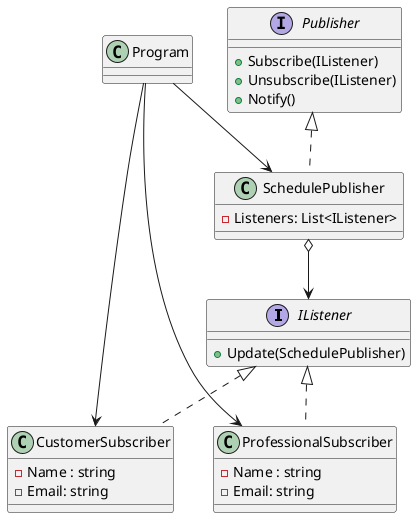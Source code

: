 ﻿@startuml

interface IListener {
   +Update(SchedulePublisher)
}

interface Publisher {
   +Subscribe(IListener)
   +Unsubscribe(IListener)
   +Notify()
}

class SchedulePublisher {
   -Listeners: List<IListener>
}

class ProfessionalSubscriber {
   -Name : string
   -Email: string
}

class CustomerSubscriber {
   -Name : string
   -Email: string
}

class Program {
  
}

Publisher <|.. SchedulePublisher
IListener <|.. ProfessionalSubscriber
IListener <|.. CustomerSubscriber

Program --> CustomerSubscriber
Program --> ProfessionalSubscriber
Program --> SchedulePublisher

SchedulePublisher o--> IListener

@enduml